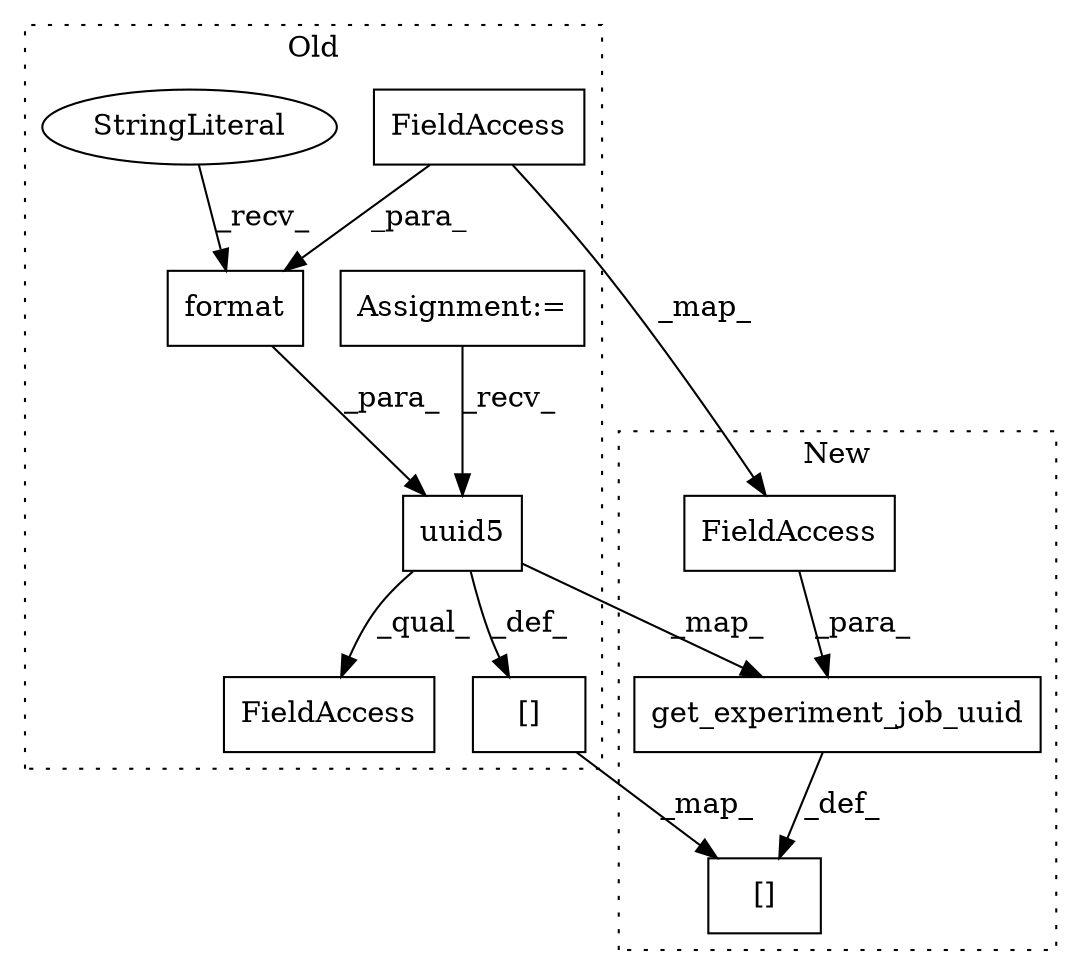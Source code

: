 digraph G {
subgraph cluster0 {
1 [label="uuid5" a="32" s="749,814" l="6,1" shape="box"];
3 [label="FieldAccess" a="22" s="744" l="75" shape="box"];
4 [label="Assignment:=" a="7" s="416" l="4" shape="box"];
5 [label="[]" a="2" s="706,731" l="10,1" shape="box"];
7 [label="format" a="32" s="793,813" l="7,1" shape="box"];
8 [label="StringLiteral" a="45" s="785" l="7" shape="ellipse"];
9 [label="FieldAccess" a="22" s="800" l="11" shape="box"];
label = "Old";
style="dotted";
}
subgraph cluster1 {
2 [label="get_experiment_job_uuid" a="32" s="766,833" l="24,1" shape="box"];
6 [label="[]" a="2" s="728,753" l="10,1" shape="box"];
10 [label="FieldAccess" a="22" s="820" l="11" shape="box"];
label = "New";
style="dotted";
}
1 -> 2 [label="_map_"];
1 -> 5 [label="_def_"];
1 -> 3 [label="_qual_"];
2 -> 6 [label="_def_"];
4 -> 1 [label="_recv_"];
5 -> 6 [label="_map_"];
7 -> 1 [label="_para_"];
8 -> 7 [label="_recv_"];
9 -> 10 [label="_map_"];
9 -> 7 [label="_para_"];
10 -> 2 [label="_para_"];
}